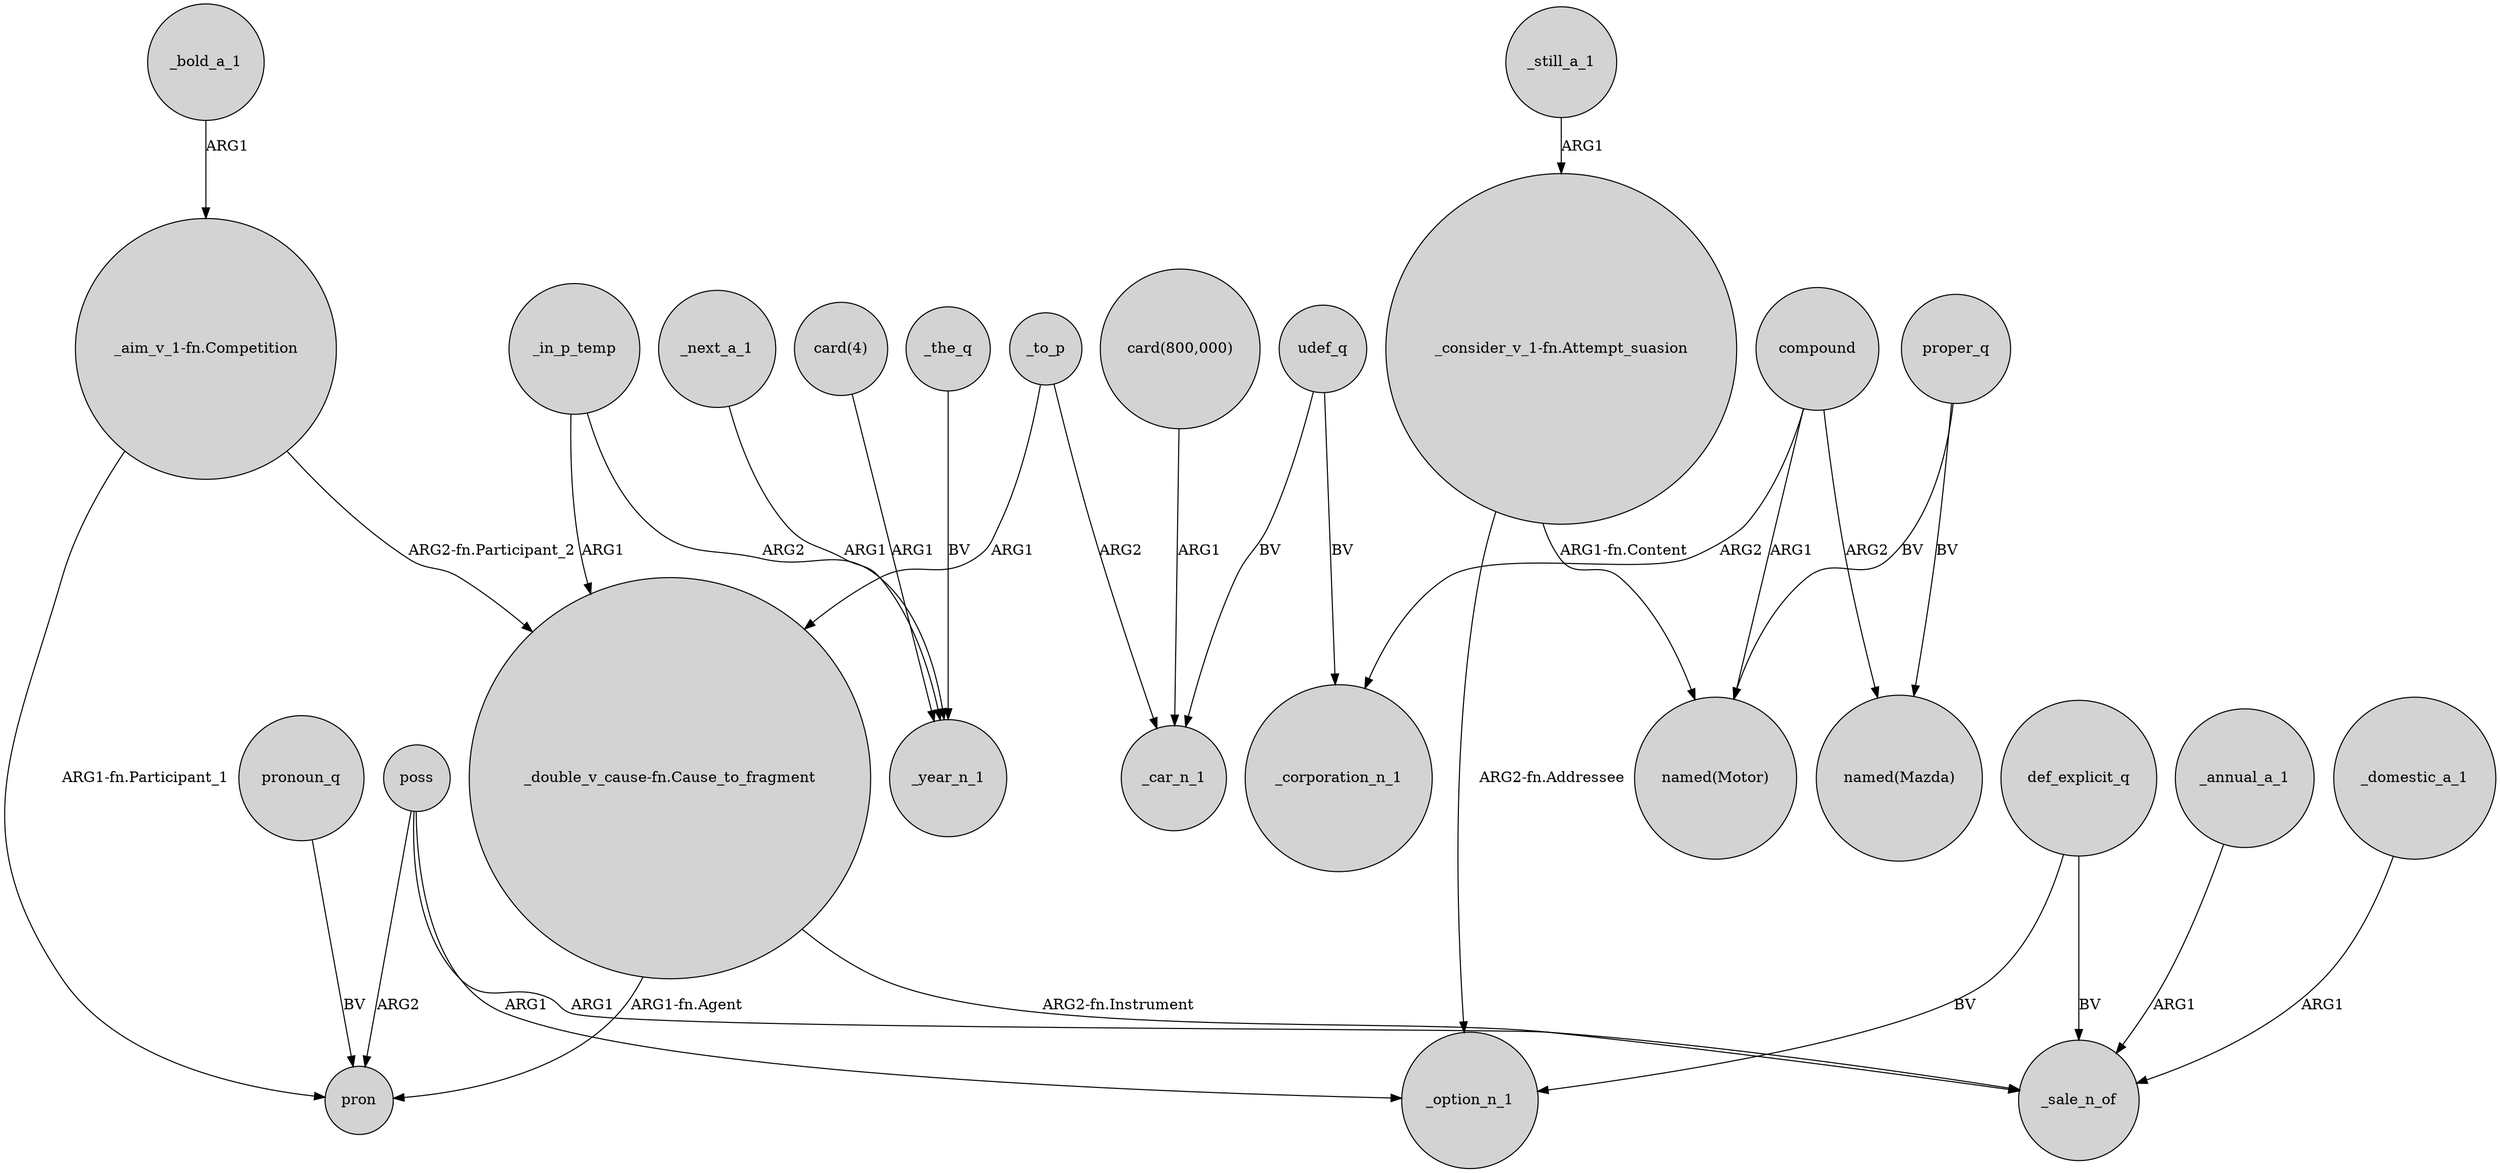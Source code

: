 digraph {
	node [shape=circle style=filled]
	poss -> _option_n_1 [label=ARG1]
	"_aim_v_1-fn.Competition" -> "_double_v_cause-fn.Cause_to_fragment" [label="ARG2-fn.Participant_2"]
	_in_p_temp -> "_double_v_cause-fn.Cause_to_fragment" [label=ARG1]
	proper_q -> "named(Mazda)" [label=BV]
	"_double_v_cause-fn.Cause_to_fragment" -> pron [label="ARG1-fn.Agent"]
	proper_q -> "named(Motor)" [label=BV]
	"card(4)" -> _year_n_1 [label=ARG1]
	def_explicit_q -> _option_n_1 [label=BV]
	"_consider_v_1-fn.Attempt_suasion" -> "named(Motor)" [label="ARG1-fn.Content"]
	"_aim_v_1-fn.Competition" -> pron [label="ARG1-fn.Participant_1"]
	_to_p -> "_double_v_cause-fn.Cause_to_fragment" [label=ARG1]
	"_consider_v_1-fn.Attempt_suasion" -> _option_n_1 [label="ARG2-fn.Addressee"]
	_annual_a_1 -> _sale_n_of [label=ARG1]
	compound -> "named(Mazda)" [label=ARG2]
	pronoun_q -> pron [label=BV]
	def_explicit_q -> _sale_n_of [label=BV]
	poss -> pron [label=ARG2]
	"card(800,000)" -> _car_n_1 [label=ARG1]
	poss -> _sale_n_of [label=ARG1]
	_the_q -> _year_n_1 [label=BV]
	udef_q -> _car_n_1 [label=BV]
	_in_p_temp -> _year_n_1 [label=ARG2]
	compound -> _corporation_n_1 [label=ARG2]
	udef_q -> _corporation_n_1 [label=BV]
	_domestic_a_1 -> _sale_n_of [label=ARG1]
	_still_a_1 -> "_consider_v_1-fn.Attempt_suasion" [label=ARG1]
	_bold_a_1 -> "_aim_v_1-fn.Competition" [label=ARG1]
	_to_p -> _car_n_1 [label=ARG2]
	_next_a_1 -> _year_n_1 [label=ARG1]
	"_double_v_cause-fn.Cause_to_fragment" -> _sale_n_of [label="ARG2-fn.Instrument"]
	compound -> "named(Motor)" [label=ARG1]
}
